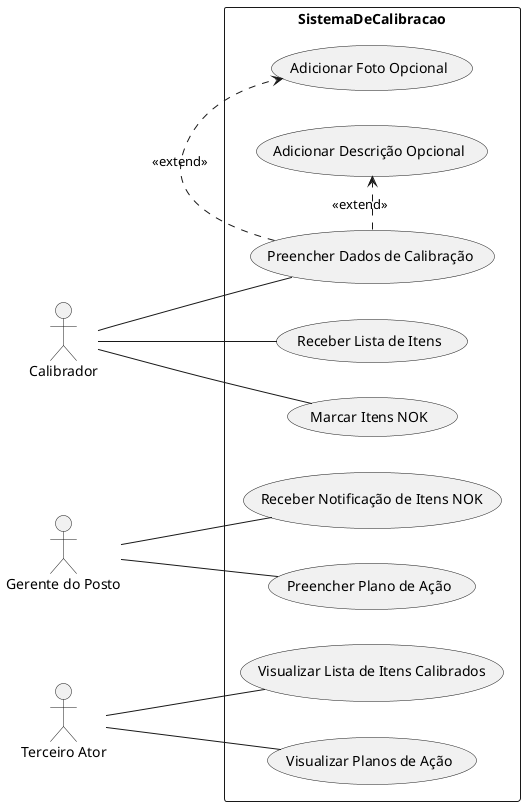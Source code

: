 @startuml
left to right direction
actor Calibrador
actor "Gerente do Posto" as Gerente
actor "Terceiro Ator" as Terceiro

rectangle SistemaDeCalibracao {
  Calibrador -- (Receber Lista de Itens)
  Calibrador -- (Preencher Dados de Calibração)
  (Preencher Dados de Calibração) .> (Adicionar Foto Opcional) : <<extend>>
  (Preencher Dados de Calibração) .> (Adicionar Descrição Opcional) : <<extend>>
  Calibrador -- (Marcar Itens NOK)

  Gerente -- (Receber Notificação de Itens NOK)
  Gerente -- (Preencher Plano de Ação)

  Terceiro -- (Visualizar Lista de Itens Calibrados)
  Terceiro -- (Visualizar Planos de Ação)
}

@enduml
